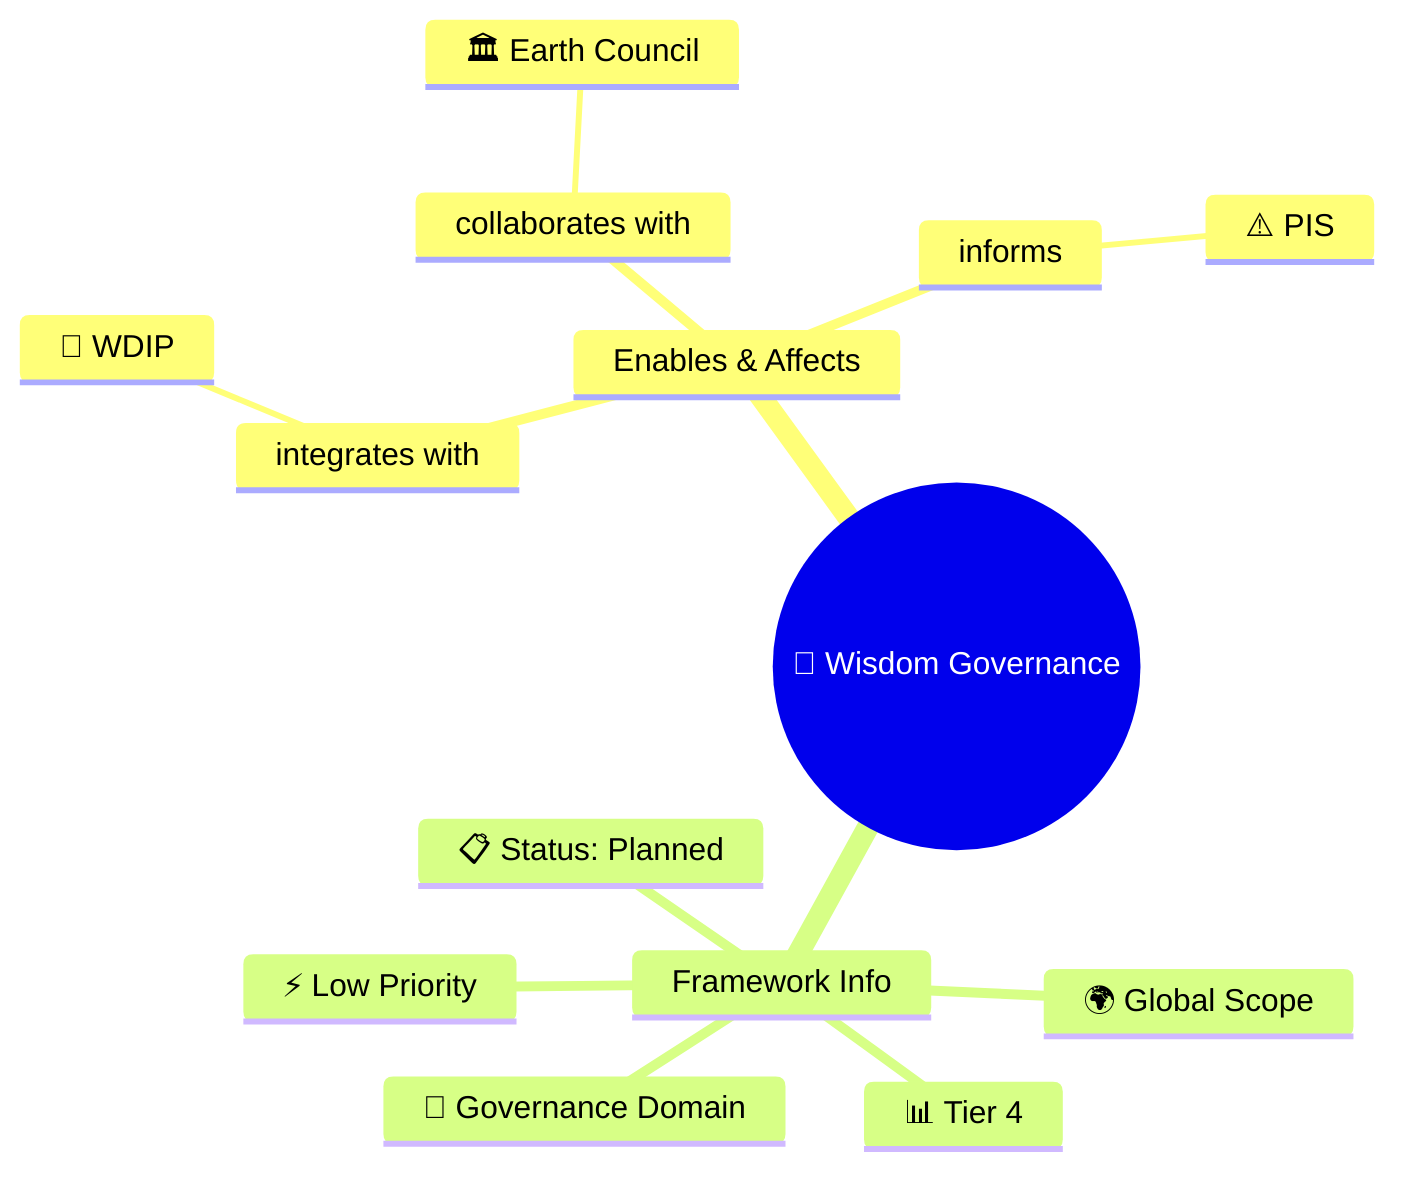 mindmap
  root(("🦉 Wisdom Governance"))
    Enables & Affects
      integrates with
        🧭 WDIP
      collaborates with
        🏛️ Earth Council
      informs
        ⚠️ PIS
    Framework Info
      📊 Tier 4
      🎯 Governance Domain
      🌍 Global Scope
      ⚡ Low Priority
      📋 Status: Planned